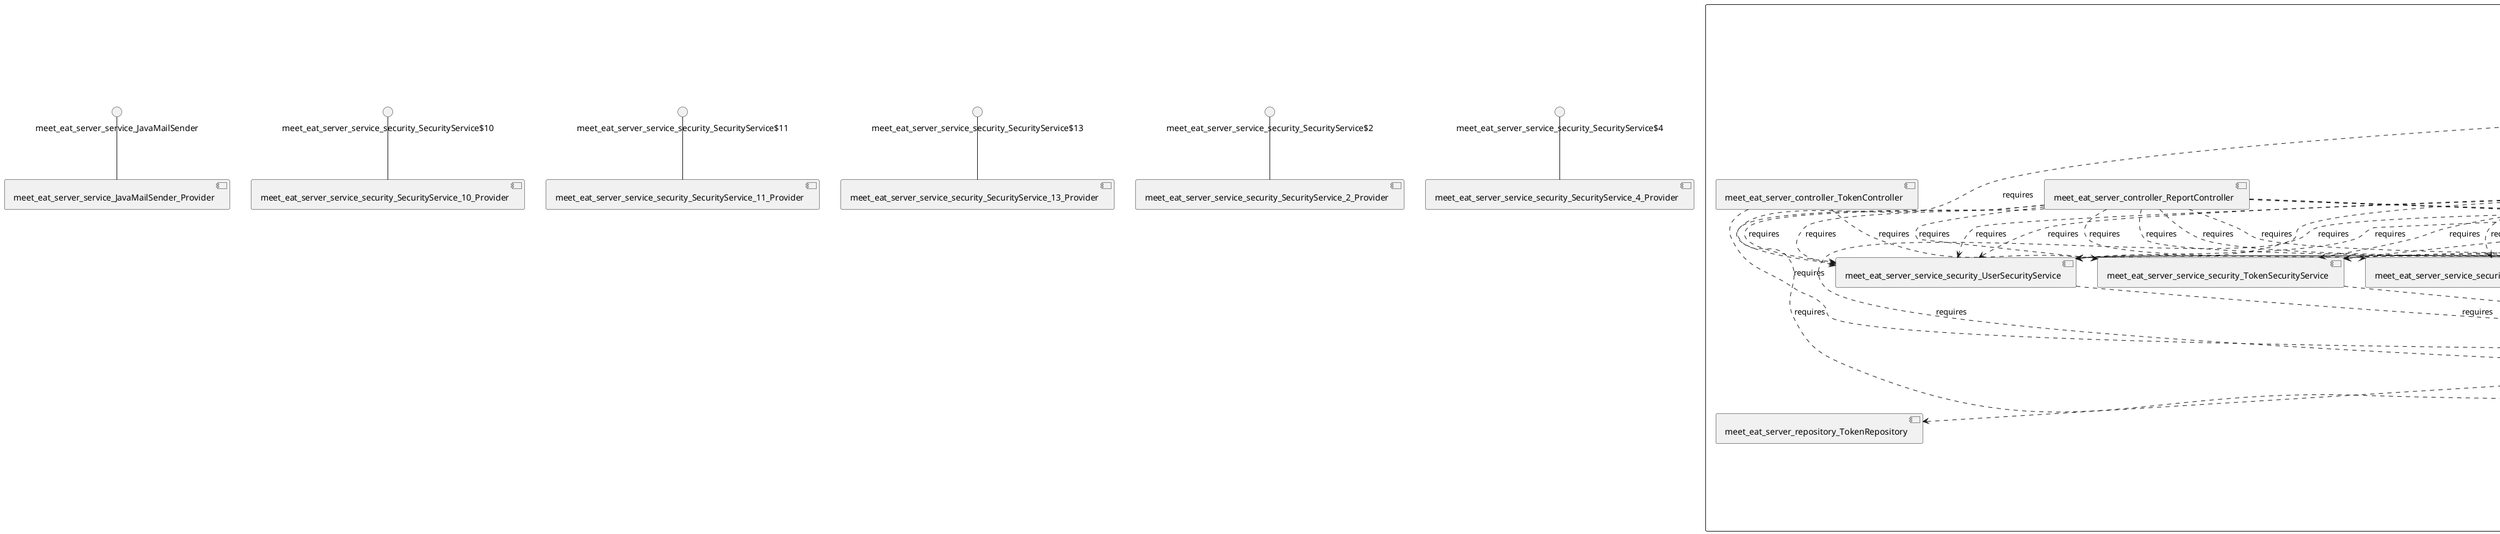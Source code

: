 @startuml
skinparam fixCircleLabelOverlapping true
skinparam componentStyle uml2
component "meet_eat_server\n\n\n\n\n\n" {
[meet_eat_server_service_UserService]
[meet_eat_server_service_RatingService]
[meet_eat_server_service_TokenService]
[meet_eat_server_service_EmailService]
[meet_eat_server_controller_OfferController]
[meet_eat_server_controller_TagController]
[meet_eat_server_service_ParticipationService]
[meet_eat_server_controller_UserController]
[meet_eat_server_repository_ReportRepository]
[meet_eat_server_service_SubscriptionService]
[meet_eat_server_controller_BookmarkController]
[meet_eat_server_service_OfferService]
[meet_eat_server_service_security_TagSecurityService]
[meet_eat_server_service_security_BookmarkSecurityService]
[meet_eat_server_repository_RatingRepository]
[meet_eat_server_service_security_SubscriptionSecurityService]
[meet_eat_server_repository_UserRepository]
[meet_eat_server_repository_TagRepository]
[meet_eat_server_service_security_ReportSecurityService]
[meet_eat_server_repository_SubscriptionRepository]
[meet_eat_server_service_ReportService]
[meet_eat_server_controller_TokenController]
[meet_eat_server_service_security_TokenSecurityService]
[meet_eat_server_controller_ReportController]
[meet_eat_server_controller_SubscriptionController]
[meet_eat_server_controller_RatingController]
[meet_eat_server_repository_ParticipationRepository]
[meet_eat_server_service_security_UserSecurityService]
[meet_eat_server_service_security_RatingSecurityService]
[meet_eat_server_repository_OfferRepository]
[meet_eat_server_service_security_ParticipationSecurityService]
[meet_eat_server_service_TagService]
[meet_eat_server_service_BookmarkService]
[meet_eat_server_repository_BookmarkRepository]
[meet_eat_server_repository_TokenRepository]
[meet_eat_server_service_security_OfferSecurityService]
[meet_eat_server_controller_ParticipationController]
[meet_eat_server_controller_TokenController]..>[meet_eat_server_service_security_TokenSecurityService] : requires
[meet_eat_server_controller_RatingController]..>[meet_eat_server_service_security_BookmarkSecurityService] : requires
[meet_eat_server_controller_TokenController]..>[meet_eat_server_service_TokenService] : requires
[meet_eat_server_service_security_OfferSecurityService]..>[meet_eat_server_service_TokenService] : requires
[meet_eat_server_service_UserService]..>[meet_eat_server_repository_UserRepository] : requires
[meet_eat_server_controller_SubscriptionController]..>[meet_eat_server_service_security_RatingSecurityService] : requires
[meet_eat_server_controller_ParticipationController]..>[meet_eat_server_service_security_UserSecurityService] : requires
[meet_eat_server_service_security_SubscriptionSecurityService]..>[meet_eat_server_service_TokenService] : requires
[meet_eat_server_controller_SubscriptionController]..>[meet_eat_server_service_security_ParticipationSecurityService] : requires
[meet_eat_server_service_OfferService]..>[meet_eat_server_service_BookmarkService] : requires
[meet_eat_server_service_security_TagSecurityService]..>[meet_eat_server_service_TokenService] : requires
[meet_eat_server_service_UserService]..>[meet_eat_server_service_RatingService] : requires
[meet_eat_server_controller_BookmarkController]..>[meet_eat_server_service_security_OfferSecurityService] : requires
[meet_eat_server_controller_SubscriptionController]..>[meet_eat_server_service_security_BookmarkSecurityService] : requires
[meet_eat_server_service_TokenService]..>[meet_eat_server_service_UserService] : requires
[meet_eat_server_controller_BookmarkController]..>[meet_eat_server_service_security_UserSecurityService] : requires
[meet_eat_server_controller_RatingController]..>[meet_eat_server_service_security_OfferSecurityService] : requires
[meet_eat_server_controller_OfferController]..>[meet_eat_server_service_security_OfferSecurityService] : requires
[meet_eat_server_service_UserService]..>[meet_eat_server_service_EmailService] : requires
[meet_eat_server_service_security_RatingSecurityService]..>[meet_eat_server_service_TokenService] : requires
[meet_eat_server_controller_ParticipationController]..>[meet_eat_server_service_security_ReportSecurityService] : requires
[meet_eat_server_service_security_UserSecurityService]..>[meet_eat_server_service_TokenService] : requires
[meet_eat_server_controller_RatingController]..>[meet_eat_server_service_security_ReportSecurityService] : requires
[meet_eat_server_controller_SubscriptionController]..>[meet_eat_server_service_security_TokenSecurityService] : requires
[meet_eat_server_controller_SubscriptionController]..>[meet_eat_server_service_security_SubscriptionSecurityService] : requires
[meet_eat_server_controller_ReportController]..>[meet_eat_server_service_security_UserSecurityService] : requires
[meet_eat_server_controller_BookmarkController]..>[meet_eat_server_service_security_UserSecurityService] : requires
[meet_eat_server_controller_ReportController]..>[meet_eat_server_service_security_BookmarkSecurityService] : requires
[meet_eat_server_service_OfferService]..>[meet_eat_server_service_SubscriptionService] : requires
[meet_eat_server_controller_ParticipationController]..>[meet_eat_server_service_ParticipationService] : requires
[meet_eat_server_service_UserService]..>[meet_eat_server_service_ParticipationService] : requires
[meet_eat_server_controller_RatingController]..>[meet_eat_server_service_security_RatingSecurityService] : requires
[meet_eat_server_controller_ReportController]..>[meet_eat_server_service_security_TagSecurityService] : requires
[meet_eat_server_controller_BookmarkController]..>[meet_eat_server_service_security_TokenSecurityService] : requires
[meet_eat_server_controller_BookmarkController]..>[meet_eat_server_service_security_SubscriptionSecurityService] : requires
[meet_eat_server_controller_RatingController]..>[meet_eat_server_service_security_UserSecurityService] : requires
[meet_eat_server_service_UserService]..>[meet_eat_server_service_TokenService] : requires
[meet_eat_server_controller_RatingController]..>[meet_eat_server_service_RatingService] : requires
[meet_eat_server_controller_ReportController]..>[meet_eat_server_service_security_ParticipationSecurityService] : requires
[meet_eat_server_controller_OfferController]..>[meet_eat_server_service_OfferService] : requires
[meet_eat_server_service_RatingService]..>[meet_eat_server_service_UserService] : requires
[meet_eat_server_controller_ParticipationController]..>[meet_eat_server_service_security_OfferSecurityService] : requires
[meet_eat_server_controller_RatingController]..>[meet_eat_server_service_security_ParticipationSecurityService] : requires
[meet_eat_server_controller_ReportController]..>[meet_eat_server_service_security_ReportSecurityService] : requires
[meet_eat_server_controller_ReportController]..>[meet_eat_server_service_security_RatingSecurityService] : requires
[meet_eat_server_controller_SubscriptionController]..>[meet_eat_server_service_SubscriptionService] : requires
[meet_eat_server_service_BookmarkService]..>[meet_eat_server_repository_BookmarkRepository] : requires
[meet_eat_server_service_OfferService]..>[meet_eat_server_service_ReportService] : requires
[meet_eat_server_service_TagService]..>[meet_eat_server_repository_TagRepository] : requires
[meet_eat_server_controller_ParticipationController]..>[meet_eat_server_service_security_SubscriptionSecurityService] : requires
[meet_eat_server_controller_ParticipationController]..>[meet_eat_server_service_security_TokenSecurityService] : requires
[meet_eat_server_controller_BookmarkController]..>[meet_eat_server_service_BookmarkService] : requires
[meet_eat_server_service_TokenService]..>[meet_eat_server_repository_TokenRepository] : requires
[meet_eat_server_service_UserService]..>[meet_eat_server_service_BookmarkService] : requires
[meet_eat_server_controller_RatingController]..>[meet_eat_server_service_security_TagSecurityService] : requires
[meet_eat_server_service_security_ReportSecurityService]..>[meet_eat_server_service_TokenService] : requires
[meet_eat_server_controller_BookmarkController]..>[meet_eat_server_service_security_ReportSecurityService] : requires
[meet_eat_server_service_OfferService]..>[meet_eat_server_service_RatingService] : requires
[meet_eat_server_service_ParticipationService]..>[meet_eat_server_service_OfferService] : requires
[meet_eat_server_service_UserService]..>[meet_eat_server_service_ReportService] : requires
[meet_eat_server_service_security_ParticipationSecurityService]..>[meet_eat_server_service_TokenService] : requires
[meet_eat_server_service_OfferService]..>[meet_eat_server_repository_OfferRepository] : requires
[meet_eat_server_service_security_BookmarkSecurityService]..>[meet_eat_server_service_TokenService] : requires
[meet_eat_server_controller_ReportController]..>[meet_eat_server_service_security_OfferSecurityService] : requires
[meet_eat_server_controller_UserController]..>[meet_eat_server_service_security_UserSecurityService] : requires
[meet_eat_server_controller_SubscriptionController]..>[meet_eat_server_service_security_TagSecurityService] : requires
[meet_eat_server_controller_ParticipationController]..>[meet_eat_server_service_security_RatingSecurityService] : requires
[meet_eat_server_controller_ReportController]..>[meet_eat_server_service_security_UserSecurityService] : requires
[meet_eat_server_controller_ParticipationController]..>[meet_eat_server_service_security_UserSecurityService] : requires
[meet_eat_server_controller_RatingController]..>[meet_eat_server_service_security_UserSecurityService] : requires
[meet_eat_server_service_security_TokenSecurityService]..>[meet_eat_server_service_TokenService] : requires
[meet_eat_server_controller_BookmarkController]..>[meet_eat_server_service_security_BookmarkSecurityService] : requires
[meet_eat_server_controller_SubscriptionController]..>[meet_eat_server_service_security_UserSecurityService] : requires
[meet_eat_server_controller_ReportController]..>[meet_eat_server_service_security_TokenSecurityService] : requires
[meet_eat_server_service_RatingService]..>[meet_eat_server_repository_RatingRepository] : requires
[meet_eat_server_controller_ReportController]..>[meet_eat_server_service_ReportService] : requires
[meet_eat_server_service_ReportService]..>[meet_eat_server_repository_ReportRepository] : requires
[meet_eat_server_service_UserService]..>[meet_eat_server_service_OfferService] : requires
[meet_eat_server_controller_SubscriptionController]..>[meet_eat_server_service_security_UserSecurityService] : requires
[meet_eat_server_service_SubscriptionService]..>[meet_eat_server_service_UserService] : requires
[meet_eat_server_controller_SubscriptionController]..>[meet_eat_server_service_security_OfferSecurityService] : requires
[meet_eat_server_controller_TagController]..>[meet_eat_server_service_security_TagSecurityService] : requires
[meet_eat_server_controller_ReportController]..>[meet_eat_server_service_security_SubscriptionSecurityService] : requires
[meet_eat_server_controller_ParticipationController]..>[meet_eat_server_service_security_ParticipationSecurityService] : requires
[meet_eat_server_service_OfferService]..>[meet_eat_server_service_UserService] : requires
[meet_eat_server_controller_BookmarkController]..>[meet_eat_server_service_security_RatingSecurityService] : requires
[meet_eat_server_controller_RatingController]..>[meet_eat_server_service_security_TokenSecurityService] : requires
[meet_eat_server_controller_RatingController]..>[meet_eat_server_service_security_SubscriptionSecurityService] : requires
[meet_eat_server_controller_ParticipationController]..>[meet_eat_server_service_security_BookmarkSecurityService] : requires
[meet_eat_server_service_SubscriptionService]..>[meet_eat_server_repository_SubscriptionRepository] : requires
[meet_eat_server_controller_SubscriptionController]..>[meet_eat_server_service_security_ReportSecurityService] : requires
[meet_eat_server_service_UserService]..>[meet_eat_server_service_SubscriptionService] : requires
[meet_eat_server_controller_ParticipationController]..>[meet_eat_server_service_security_TagSecurityService] : requires
[meet_eat_server_service_ParticipationService]..>[meet_eat_server_repository_ParticipationRepository] : requires
[meet_eat_server_controller_UserController]..>[meet_eat_server_service_UserService] : requires
[meet_eat_server_controller_TagController]..>[meet_eat_server_service_TagService] : requires
[meet_eat_server_controller_BookmarkController]..>[meet_eat_server_service_security_ParticipationSecurityService] : requires
[meet_eat_server_service_OfferService]..>[meet_eat_server_service_ParticipationService] : requires
[meet_eat_server_controller_BookmarkController]..>[meet_eat_server_service_security_TagSecurityService] : requires
[meet_eat_server_service_BookmarkService]..>[meet_eat_server_service_UserService] : requires
}
interface "meet_eat_server_service_JavaMailSender" as interface.meet_eat_server_service_JavaMailSender
interface.meet_eat_server_service_JavaMailSender--[meet_eat_server_service_JavaMailSender_Provider]
interface "meet_eat_server_service_security_SecurityService$10" as interface.meet_eat_server_service_security_SecurityService_10
interface.meet_eat_server_service_security_SecurityService_10--[meet_eat_server_service_security_SecurityService_10_Provider]
interface "meet_eat_server_service_security_SecurityService$11" as interface.meet_eat_server_service_security_SecurityService_11
interface.meet_eat_server_service_security_SecurityService_11--[meet_eat_server_service_security_SecurityService_11_Provider]
interface "meet_eat_server_service_security_SecurityService$13" as interface.meet_eat_server_service_security_SecurityService_13
interface.meet_eat_server_service_security_SecurityService_13--[meet_eat_server_service_security_SecurityService_13_Provider]
interface "meet_eat_server_service_security_SecurityService$2" as interface.meet_eat_server_service_security_SecurityService_2
interface.meet_eat_server_service_security_SecurityService_2--[meet_eat_server_service_security_SecurityService_2_Provider]
interface "meet_eat_server_service_security_SecurityService$4" as interface.meet_eat_server_service_security_SecurityService_4
interface.meet_eat_server_service_security_SecurityService_4--[meet_eat_server_service_security_SecurityService_4_Provider]

@enduml
